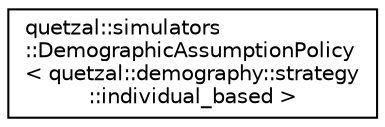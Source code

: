 digraph "Graphical Class Hierarchy"
{
 // LATEX_PDF_SIZE
  edge [fontname="Helvetica",fontsize="10",labelfontname="Helvetica",labelfontsize="10"];
  node [fontname="Helvetica",fontsize="10",shape=record];
  rankdir="LR";
  Node0 [label="quetzal::simulators\l::DemographicAssumptionPolicy\l\< quetzal::demography::strategy\l::individual_based \>",height=0.2,width=0.4,color="black", fillcolor="white", style="filled",URL="$classquetzal_1_1simulators_1_1_demographic_assumption_policy_3_01quetzal_1_1demography_1_1strategy_1_1individual__based_01_4.html",tooltip=" "];
}
